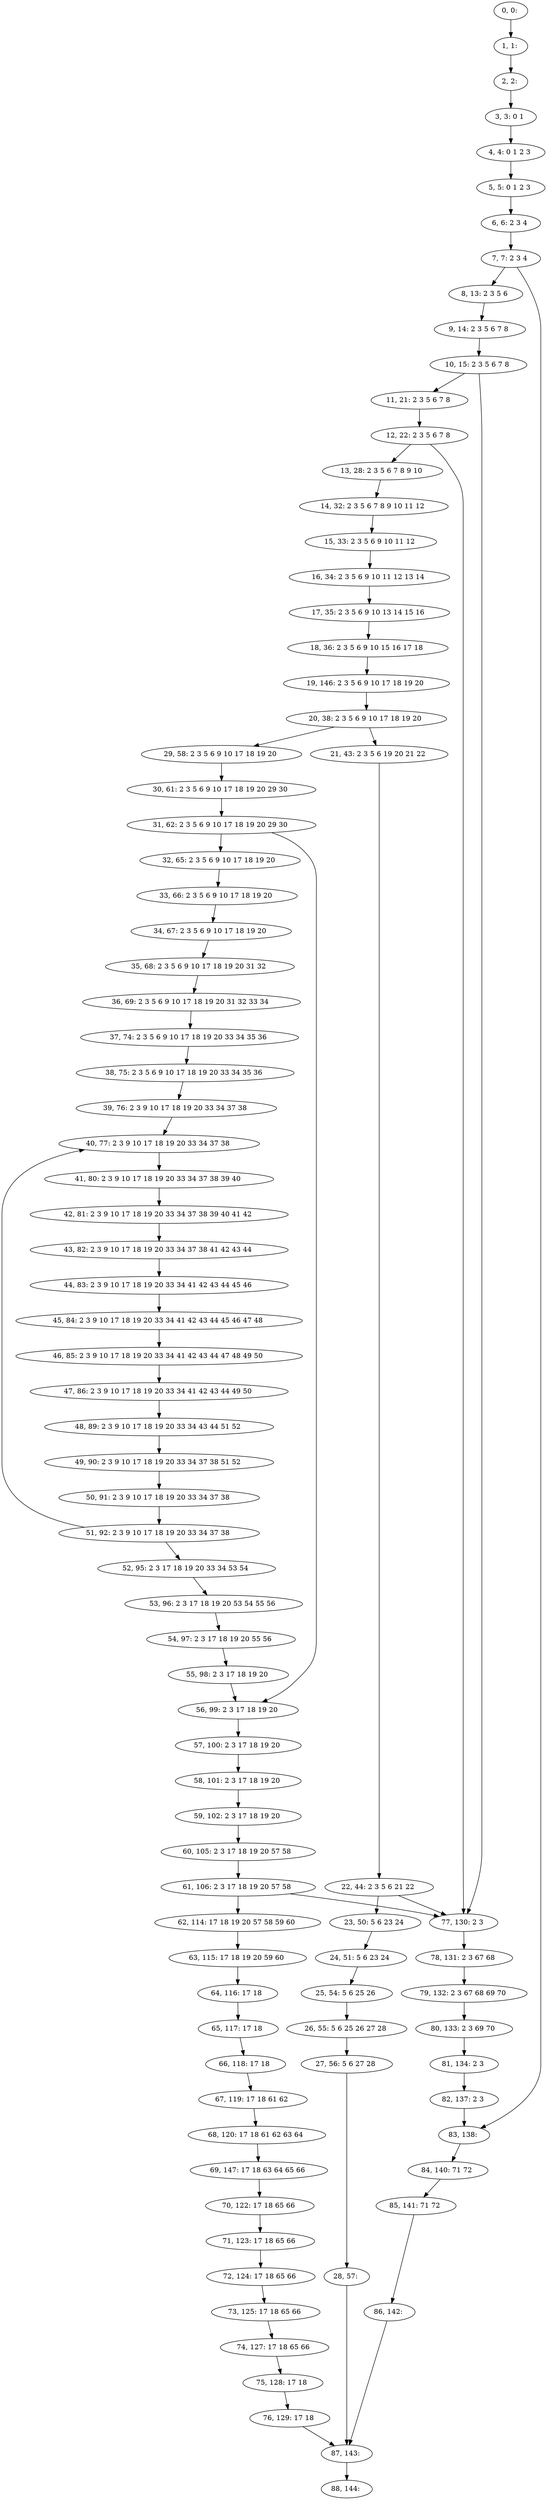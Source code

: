 digraph G {
0[label="0, 0: "];
1[label="1, 1: "];
2[label="2, 2: "];
3[label="3, 3: 0 1 "];
4[label="4, 4: 0 1 2 3 "];
5[label="5, 5: 0 1 2 3 "];
6[label="6, 6: 2 3 4 "];
7[label="7, 7: 2 3 4 "];
8[label="8, 13: 2 3 5 6 "];
9[label="9, 14: 2 3 5 6 7 8 "];
10[label="10, 15: 2 3 5 6 7 8 "];
11[label="11, 21: 2 3 5 6 7 8 "];
12[label="12, 22: 2 3 5 6 7 8 "];
13[label="13, 28: 2 3 5 6 7 8 9 10 "];
14[label="14, 32: 2 3 5 6 7 8 9 10 11 12 "];
15[label="15, 33: 2 3 5 6 9 10 11 12 "];
16[label="16, 34: 2 3 5 6 9 10 11 12 13 14 "];
17[label="17, 35: 2 3 5 6 9 10 13 14 15 16 "];
18[label="18, 36: 2 3 5 6 9 10 15 16 17 18 "];
19[label="19, 146: 2 3 5 6 9 10 17 18 19 20 "];
20[label="20, 38: 2 3 5 6 9 10 17 18 19 20 "];
21[label="21, 43: 2 3 5 6 19 20 21 22 "];
22[label="22, 44: 2 3 5 6 21 22 "];
23[label="23, 50: 5 6 23 24 "];
24[label="24, 51: 5 6 23 24 "];
25[label="25, 54: 5 6 25 26 "];
26[label="26, 55: 5 6 25 26 27 28 "];
27[label="27, 56: 5 6 27 28 "];
28[label="28, 57: "];
29[label="29, 58: 2 3 5 6 9 10 17 18 19 20 "];
30[label="30, 61: 2 3 5 6 9 10 17 18 19 20 29 30 "];
31[label="31, 62: 2 3 5 6 9 10 17 18 19 20 29 30 "];
32[label="32, 65: 2 3 5 6 9 10 17 18 19 20 "];
33[label="33, 66: 2 3 5 6 9 10 17 18 19 20 "];
34[label="34, 67: 2 3 5 6 9 10 17 18 19 20 "];
35[label="35, 68: 2 3 5 6 9 10 17 18 19 20 31 32 "];
36[label="36, 69: 2 3 5 6 9 10 17 18 19 20 31 32 33 34 "];
37[label="37, 74: 2 3 5 6 9 10 17 18 19 20 33 34 35 36 "];
38[label="38, 75: 2 3 5 6 9 10 17 18 19 20 33 34 35 36 "];
39[label="39, 76: 2 3 9 10 17 18 19 20 33 34 37 38 "];
40[label="40, 77: 2 3 9 10 17 18 19 20 33 34 37 38 "];
41[label="41, 80: 2 3 9 10 17 18 19 20 33 34 37 38 39 40 "];
42[label="42, 81: 2 3 9 10 17 18 19 20 33 34 37 38 39 40 41 42 "];
43[label="43, 82: 2 3 9 10 17 18 19 20 33 34 37 38 41 42 43 44 "];
44[label="44, 83: 2 3 9 10 17 18 19 20 33 34 41 42 43 44 45 46 "];
45[label="45, 84: 2 3 9 10 17 18 19 20 33 34 41 42 43 44 45 46 47 48 "];
46[label="46, 85: 2 3 9 10 17 18 19 20 33 34 41 42 43 44 47 48 49 50 "];
47[label="47, 86: 2 3 9 10 17 18 19 20 33 34 41 42 43 44 49 50 "];
48[label="48, 89: 2 3 9 10 17 18 19 20 33 34 43 44 51 52 "];
49[label="49, 90: 2 3 9 10 17 18 19 20 33 34 37 38 51 52 "];
50[label="50, 91: 2 3 9 10 17 18 19 20 33 34 37 38 "];
51[label="51, 92: 2 3 9 10 17 18 19 20 33 34 37 38 "];
52[label="52, 95: 2 3 17 18 19 20 33 34 53 54 "];
53[label="53, 96: 2 3 17 18 19 20 53 54 55 56 "];
54[label="54, 97: 2 3 17 18 19 20 55 56 "];
55[label="55, 98: 2 3 17 18 19 20 "];
56[label="56, 99: 2 3 17 18 19 20 "];
57[label="57, 100: 2 3 17 18 19 20 "];
58[label="58, 101: 2 3 17 18 19 20 "];
59[label="59, 102: 2 3 17 18 19 20 "];
60[label="60, 105: 2 3 17 18 19 20 57 58 "];
61[label="61, 106: 2 3 17 18 19 20 57 58 "];
62[label="62, 114: 17 18 19 20 57 58 59 60 "];
63[label="63, 115: 17 18 19 20 59 60 "];
64[label="64, 116: 17 18 "];
65[label="65, 117: 17 18 "];
66[label="66, 118: 17 18 "];
67[label="67, 119: 17 18 61 62 "];
68[label="68, 120: 17 18 61 62 63 64 "];
69[label="69, 147: 17 18 63 64 65 66 "];
70[label="70, 122: 17 18 65 66 "];
71[label="71, 123: 17 18 65 66 "];
72[label="72, 124: 17 18 65 66 "];
73[label="73, 125: 17 18 65 66 "];
74[label="74, 127: 17 18 65 66 "];
75[label="75, 128: 17 18 "];
76[label="76, 129: 17 18 "];
77[label="77, 130: 2 3 "];
78[label="78, 131: 2 3 67 68 "];
79[label="79, 132: 2 3 67 68 69 70 "];
80[label="80, 133: 2 3 69 70 "];
81[label="81, 134: 2 3 "];
82[label="82, 137: 2 3 "];
83[label="83, 138: "];
84[label="84, 140: 71 72 "];
85[label="85, 141: 71 72 "];
86[label="86, 142: "];
87[label="87, 143: "];
88[label="88, 144: "];
0->1 ;
1->2 ;
2->3 ;
3->4 ;
4->5 ;
5->6 ;
6->7 ;
7->8 ;
7->83 ;
8->9 ;
9->10 ;
10->11 ;
10->77 ;
11->12 ;
12->13 ;
12->77 ;
13->14 ;
14->15 ;
15->16 ;
16->17 ;
17->18 ;
18->19 ;
19->20 ;
20->21 ;
20->29 ;
21->22 ;
22->23 ;
22->77 ;
23->24 ;
24->25 ;
25->26 ;
26->27 ;
27->28 ;
28->87 ;
29->30 ;
30->31 ;
31->32 ;
31->56 ;
32->33 ;
33->34 ;
34->35 ;
35->36 ;
36->37 ;
37->38 ;
38->39 ;
39->40 ;
40->41 ;
41->42 ;
42->43 ;
43->44 ;
44->45 ;
45->46 ;
46->47 ;
47->48 ;
48->49 ;
49->50 ;
50->51 ;
51->52 ;
51->40 ;
52->53 ;
53->54 ;
54->55 ;
55->56 ;
56->57 ;
57->58 ;
58->59 ;
59->60 ;
60->61 ;
61->62 ;
61->77 ;
62->63 ;
63->64 ;
64->65 ;
65->66 ;
66->67 ;
67->68 ;
68->69 ;
69->70 ;
70->71 ;
71->72 ;
72->73 ;
73->74 ;
74->75 ;
75->76 ;
76->87 ;
77->78 ;
78->79 ;
79->80 ;
80->81 ;
81->82 ;
82->83 ;
83->84 ;
84->85 ;
85->86 ;
86->87 ;
87->88 ;
}
